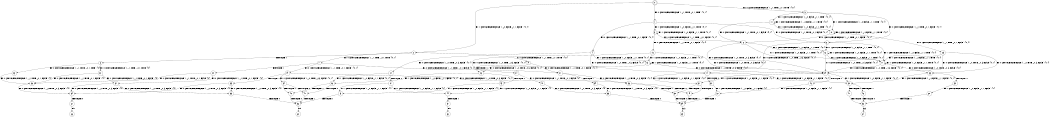 digraph BCG {
size = "7, 10.5";
center = TRUE;
node [shape = circle];
0 [peripheries = 2];
0 -> 1 [label = "EX !0 !ATOMIC_EXCH_BRANCH (1, +1, TRUE, +0, 1, TRUE) !{0, 1}"];
0 -> 2 [label = "EX !1 !ATOMIC_EXCH_BRANCH (1, +0, FALSE, +1, 1, FALSE) !{0, 1}"];
0 -> 3 [label = "EX !0 !ATOMIC_EXCH_BRANCH (1, +1, TRUE, +0, 1, TRUE) !{0, 1}"];
1 -> 4 [label = "EX !0 !ATOMIC_EXCH_BRANCH (1, +1, TRUE, +0, 1, FALSE) !{0, 1}"];
1 -> 5 [label = "EX !1 !ATOMIC_EXCH_BRANCH (1, +0, FALSE, +1, 1, TRUE) !{0, 1}"];
1 -> 6 [label = "EX !0 !ATOMIC_EXCH_BRANCH (1, +1, TRUE, +0, 1, FALSE) !{0, 1}"];
2 -> 7 [label = "EX !0 !ATOMIC_EXCH_BRANCH (1, +1, TRUE, +0, 1, TRUE) !{0, 1}"];
2 -> 8 [label = "TERMINATE !1"];
2 -> 9 [label = "EX !0 !ATOMIC_EXCH_BRANCH (1, +1, TRUE, +0, 1, TRUE) !{0, 1}"];
3 -> 10 [label = "EX !1 !ATOMIC_EXCH_BRANCH (1, +0, FALSE, +1, 1, TRUE) !{0, 1}"];
3 -> 6 [label = "EX !0 !ATOMIC_EXCH_BRANCH (1, +1, TRUE, +0, 1, FALSE) !{0, 1}"];
3 -> 11 [label = "EX !1 !ATOMIC_EXCH_BRANCH (1, +0, FALSE, +1, 1, TRUE) !{0, 1}"];
4 -> 12 [label = "EX !0 !ATOMIC_EXCH_BRANCH (1, +0, TRUE, +0, 3, FALSE) !{0, 1}"];
4 -> 13 [label = "EX !1 !ATOMIC_EXCH_BRANCH (1, +0, FALSE, +1, 1, TRUE) !{0, 1}"];
4 -> 14 [label = "EX !0 !ATOMIC_EXCH_BRANCH (1, +0, TRUE, +0, 3, FALSE) !{0, 1}"];
5 -> 15 [label = "EX !0 !ATOMIC_EXCH_BRANCH (1, +1, TRUE, +0, 1, FALSE) !{0, 1}"];
5 -> 5 [label = "EX !1 !ATOMIC_EXCH_BRANCH (1, +0, FALSE, +1, 1, TRUE) !{0, 1}"];
5 -> 16 [label = "EX !0 !ATOMIC_EXCH_BRANCH (1, +1, TRUE, +0, 1, FALSE) !{0, 1}"];
6 -> 17 [label = "EX !1 !ATOMIC_EXCH_BRANCH (1, +0, FALSE, +1, 1, TRUE) !{0, 1}"];
6 -> 14 [label = "EX !0 !ATOMIC_EXCH_BRANCH (1, +0, TRUE, +0, 3, FALSE) !{0, 1}"];
6 -> 18 [label = "EX !1 !ATOMIC_EXCH_BRANCH (1, +0, FALSE, +1, 1, TRUE) !{0, 1}"];
7 -> 19 [label = "EX !0 !ATOMIC_EXCH_BRANCH (1, +1, TRUE, +0, 1, FALSE) !{0, 1}"];
7 -> 20 [label = "TERMINATE !1"];
7 -> 21 [label = "EX !0 !ATOMIC_EXCH_BRANCH (1, +1, TRUE, +0, 1, FALSE) !{0, 1}"];
8 -> 22 [label = "EX !0 !ATOMIC_EXCH_BRANCH (1, +1, TRUE, +0, 1, TRUE) !{0}"];
8 -> 23 [label = "EX !0 !ATOMIC_EXCH_BRANCH (1, +1, TRUE, +0, 1, TRUE) !{0}"];
9 -> 21 [label = "EX !0 !ATOMIC_EXCH_BRANCH (1, +1, TRUE, +0, 1, FALSE) !{0, 1}"];
9 -> 24 [label = "TERMINATE !1"];
10 -> 25 [label = "EX !0 !ATOMIC_EXCH_BRANCH (1, +1, TRUE, +0, 1, FALSE) !{0, 1}"];
10 -> 10 [label = "EX !1 !ATOMIC_EXCH_BRANCH (1, +0, FALSE, +1, 1, TRUE) !{0, 1}"];
10 -> 16 [label = "EX !0 !ATOMIC_EXCH_BRANCH (1, +1, TRUE, +0, 1, FALSE) !{0, 1}"];
11 -> 10 [label = "EX !1 !ATOMIC_EXCH_BRANCH (1, +0, FALSE, +1, 1, TRUE) !{0, 1}"];
11 -> 16 [label = "EX !0 !ATOMIC_EXCH_BRANCH (1, +1, TRUE, +0, 1, FALSE) !{0, 1}"];
11 -> 11 [label = "EX !1 !ATOMIC_EXCH_BRANCH (1, +0, FALSE, +1, 1, TRUE) !{0, 1}"];
12 -> 26 [label = "EX !1 !ATOMIC_EXCH_BRANCH (1, +0, FALSE, +1, 1, FALSE) !{0, 1}"];
12 -> 27 [label = "TERMINATE !0"];
13 -> 28 [label = "EX !0 !ATOMIC_EXCH_BRANCH (1, +0, TRUE, +0, 3, FALSE) !{0, 1}"];
13 -> 13 [label = "EX !1 !ATOMIC_EXCH_BRANCH (1, +0, FALSE, +1, 1, TRUE) !{0, 1}"];
13 -> 29 [label = "EX !0 !ATOMIC_EXCH_BRANCH (1, +0, TRUE, +0, 3, FALSE) !{0, 1}"];
14 -> 30 [label = "EX !1 !ATOMIC_EXCH_BRANCH (1, +0, FALSE, +1, 1, FALSE) !{0, 1}"];
14 -> 31 [label = "EX !1 !ATOMIC_EXCH_BRANCH (1, +0, FALSE, +1, 1, FALSE) !{0, 1}"];
14 -> 32 [label = "TERMINATE !0"];
15 -> 28 [label = "EX !0 !ATOMIC_EXCH_BRANCH (1, +0, TRUE, +0, 3, FALSE) !{0, 1}"];
15 -> 13 [label = "EX !1 !ATOMIC_EXCH_BRANCH (1, +0, FALSE, +1, 1, TRUE) !{0, 1}"];
15 -> 29 [label = "EX !0 !ATOMIC_EXCH_BRANCH (1, +0, TRUE, +0, 3, FALSE) !{0, 1}"];
16 -> 17 [label = "EX !1 !ATOMIC_EXCH_BRANCH (1, +0, FALSE, +1, 1, TRUE) !{0, 1}"];
16 -> 29 [label = "EX !0 !ATOMIC_EXCH_BRANCH (1, +0, TRUE, +0, 3, FALSE) !{0, 1}"];
16 -> 18 [label = "EX !1 !ATOMIC_EXCH_BRANCH (1, +0, FALSE, +1, 1, TRUE) !{0, 1}"];
17 -> 33 [label = "EX !0 !ATOMIC_EXCH_BRANCH (1, +0, TRUE, +0, 3, FALSE) !{0, 1}"];
17 -> 17 [label = "EX !1 !ATOMIC_EXCH_BRANCH (1, +0, FALSE, +1, 1, TRUE) !{0, 1}"];
17 -> 29 [label = "EX !0 !ATOMIC_EXCH_BRANCH (1, +0, TRUE, +0, 3, FALSE) !{0, 1}"];
18 -> 17 [label = "EX !1 !ATOMIC_EXCH_BRANCH (1, +0, FALSE, +1, 1, TRUE) !{0, 1}"];
18 -> 29 [label = "EX !0 !ATOMIC_EXCH_BRANCH (1, +0, TRUE, +0, 3, FALSE) !{0, 1}"];
18 -> 18 [label = "EX !1 !ATOMIC_EXCH_BRANCH (1, +0, FALSE, +1, 1, TRUE) !{0, 1}"];
19 -> 34 [label = "EX !0 !ATOMIC_EXCH_BRANCH (1, +0, TRUE, +0, 3, FALSE) !{0, 1}"];
19 -> 35 [label = "TERMINATE !1"];
19 -> 36 [label = "EX !0 !ATOMIC_EXCH_BRANCH (1, +0, TRUE, +0, 3, FALSE) !{0, 1}"];
20 -> 37 [label = "EX !0 !ATOMIC_EXCH_BRANCH (1, +1, TRUE, +0, 1, FALSE) !{0}"];
20 -> 38 [label = "EX !0 !ATOMIC_EXCH_BRANCH (1, +1, TRUE, +0, 1, FALSE) !{0}"];
21 -> 36 [label = "EX !0 !ATOMIC_EXCH_BRANCH (1, +0, TRUE, +0, 3, FALSE) !{0, 1}"];
21 -> 39 [label = "TERMINATE !1"];
22 -> 37 [label = "EX !0 !ATOMIC_EXCH_BRANCH (1, +1, TRUE, +0, 1, FALSE) !{0}"];
22 -> 38 [label = "EX !0 !ATOMIC_EXCH_BRANCH (1, +1, TRUE, +0, 1, FALSE) !{0}"];
23 -> 38 [label = "EX !0 !ATOMIC_EXCH_BRANCH (1, +1, TRUE, +0, 1, FALSE) !{0}"];
24 -> 40 [label = "EX !0 !ATOMIC_EXCH_BRANCH (1, +1, TRUE, +0, 1, FALSE) !{0}"];
25 -> 33 [label = "EX !0 !ATOMIC_EXCH_BRANCH (1, +0, TRUE, +0, 3, FALSE) !{0, 1}"];
25 -> 17 [label = "EX !1 !ATOMIC_EXCH_BRANCH (1, +0, FALSE, +1, 1, TRUE) !{0, 1}"];
25 -> 29 [label = "EX !0 !ATOMIC_EXCH_BRANCH (1, +0, TRUE, +0, 3, FALSE) !{0, 1}"];
26 -> 41 [label = "TERMINATE !0"];
26 -> 42 [label = "TERMINATE !1"];
27 -> 43 [label = "EX !1 !ATOMIC_EXCH_BRANCH (1, +0, FALSE, +1, 1, FALSE) !{1}"];
27 -> 44 [label = "EX !1 !ATOMIC_EXCH_BRANCH (1, +0, FALSE, +1, 1, FALSE) !{1}"];
28 -> 26 [label = "EX !1 !ATOMIC_EXCH_BRANCH (1, +0, FALSE, +1, 1, FALSE) !{0, 1}"];
28 -> 45 [label = "TERMINATE !0"];
29 -> 30 [label = "EX !1 !ATOMIC_EXCH_BRANCH (1, +0, FALSE, +1, 1, FALSE) !{0, 1}"];
29 -> 31 [label = "EX !1 !ATOMIC_EXCH_BRANCH (1, +0, FALSE, +1, 1, FALSE) !{0, 1}"];
29 -> 46 [label = "TERMINATE !0"];
30 -> 47 [label = "TERMINATE !0"];
30 -> 48 [label = "TERMINATE !1"];
31 -> 49 [label = "TERMINATE !0"];
31 -> 50 [label = "TERMINATE !1"];
32 -> 51 [label = "EX !1 !ATOMIC_EXCH_BRANCH (1, +0, FALSE, +1, 1, FALSE) !{1}"];
33 -> 30 [label = "EX !1 !ATOMIC_EXCH_BRANCH (1, +0, FALSE, +1, 1, FALSE) !{0, 1}"];
33 -> 52 [label = "TERMINATE !0"];
34 -> 41 [label = "TERMINATE !0"];
34 -> 42 [label = "TERMINATE !1"];
35 -> 53 [label = "EX !0 !ATOMIC_EXCH_BRANCH (1, +0, TRUE, +0, 3, FALSE) !{0}"];
35 -> 54 [label = "EX !0 !ATOMIC_EXCH_BRANCH (1, +0, TRUE, +0, 3, FALSE) !{0}"];
36 -> 49 [label = "TERMINATE !0"];
36 -> 50 [label = "TERMINATE !1"];
37 -> 53 [label = "EX !0 !ATOMIC_EXCH_BRANCH (1, +0, TRUE, +0, 3, FALSE) !{0}"];
37 -> 54 [label = "EX !0 !ATOMIC_EXCH_BRANCH (1, +0, TRUE, +0, 3, FALSE) !{0}"];
38 -> 54 [label = "EX !0 !ATOMIC_EXCH_BRANCH (1, +0, TRUE, +0, 3, FALSE) !{0}"];
39 -> 55 [label = "EX !0 !ATOMIC_EXCH_BRANCH (1, +0, TRUE, +0, 3, FALSE) !{0}"];
40 -> 55 [label = "EX !0 !ATOMIC_EXCH_BRANCH (1, +0, TRUE, +0, 3, FALSE) !{0}"];
41 -> 56 [label = "TERMINATE !1"];
42 -> 56 [label = "TERMINATE !0"];
43 -> 56 [label = "TERMINATE !1"];
44 -> 57 [label = "TERMINATE !1"];
45 -> 43 [label = "EX !1 !ATOMIC_EXCH_BRANCH (1, +0, FALSE, +1, 1, FALSE) !{1}"];
45 -> 44 [label = "EX !1 !ATOMIC_EXCH_BRANCH (1, +0, FALSE, +1, 1, FALSE) !{1}"];
46 -> 51 [label = "EX !1 !ATOMIC_EXCH_BRANCH (1, +0, FALSE, +1, 1, FALSE) !{1}"];
47 -> 58 [label = "TERMINATE !1"];
48 -> 58 [label = "TERMINATE !0"];
49 -> 59 [label = "TERMINATE !1"];
50 -> 59 [label = "TERMINATE !0"];
51 -> 59 [label = "TERMINATE !1"];
52 -> 60 [label = "EX !1 !ATOMIC_EXCH_BRANCH (1, +0, FALSE, +1, 1, FALSE) !{1}"];
53 -> 56 [label = "TERMINATE !0"];
54 -> 61 [label = "TERMINATE !0"];
55 -> 59 [label = "TERMINATE !0"];
56 -> 62 [label = "exit"];
57 -> 63 [label = "exit"];
58 -> 64 [label = "exit"];
59 -> 65 [label = "exit"];
60 -> 58 [label = "TERMINATE !1"];
61 -> 66 [label = "exit"];
}
